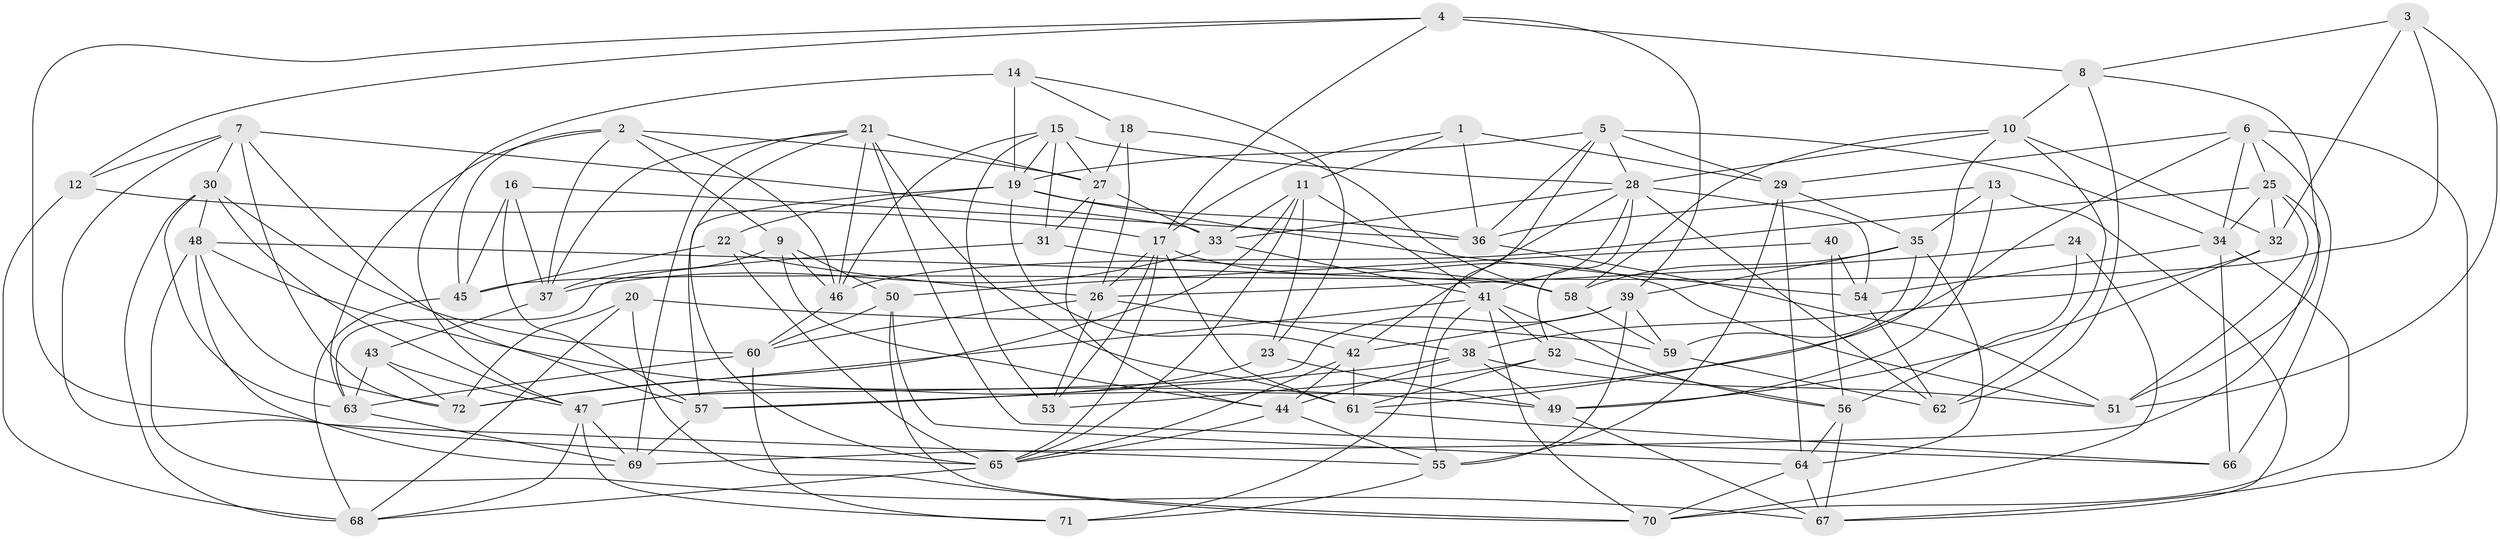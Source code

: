 // original degree distribution, {4: 1.0}
// Generated by graph-tools (version 1.1) at 2025/03/03/09/25 03:03:07]
// undirected, 72 vertices, 201 edges
graph export_dot {
graph [start="1"]
  node [color=gray90,style=filled];
  1;
  2;
  3;
  4;
  5;
  6;
  7;
  8;
  9;
  10;
  11;
  12;
  13;
  14;
  15;
  16;
  17;
  18;
  19;
  20;
  21;
  22;
  23;
  24;
  25;
  26;
  27;
  28;
  29;
  30;
  31;
  32;
  33;
  34;
  35;
  36;
  37;
  38;
  39;
  40;
  41;
  42;
  43;
  44;
  45;
  46;
  47;
  48;
  49;
  50;
  51;
  52;
  53;
  54;
  55;
  56;
  57;
  58;
  59;
  60;
  61;
  62;
  63;
  64;
  65;
  66;
  67;
  68;
  69;
  70;
  71;
  72;
  1 -- 11 [weight=1.0];
  1 -- 17 [weight=1.0];
  1 -- 29 [weight=1.0];
  1 -- 36 [weight=1.0];
  2 -- 9 [weight=1.0];
  2 -- 27 [weight=1.0];
  2 -- 37 [weight=1.0];
  2 -- 45 [weight=1.0];
  2 -- 46 [weight=1.0];
  2 -- 63 [weight=1.0];
  3 -- 8 [weight=1.0];
  3 -- 32 [weight=2.0];
  3 -- 45 [weight=2.0];
  3 -- 51 [weight=1.0];
  4 -- 8 [weight=2.0];
  4 -- 12 [weight=1.0];
  4 -- 17 [weight=1.0];
  4 -- 39 [weight=1.0];
  4 -- 55 [weight=1.0];
  5 -- 19 [weight=1.0];
  5 -- 28 [weight=1.0];
  5 -- 29 [weight=1.0];
  5 -- 34 [weight=1.0];
  5 -- 36 [weight=1.0];
  5 -- 71 [weight=1.0];
  6 -- 25 [weight=1.0];
  6 -- 29 [weight=1.0];
  6 -- 34 [weight=1.0];
  6 -- 57 [weight=1.0];
  6 -- 66 [weight=1.0];
  6 -- 67 [weight=1.0];
  7 -- 12 [weight=1.0];
  7 -- 30 [weight=1.0];
  7 -- 33 [weight=1.0];
  7 -- 57 [weight=1.0];
  7 -- 65 [weight=1.0];
  7 -- 72 [weight=1.0];
  8 -- 10 [weight=1.0];
  8 -- 51 [weight=1.0];
  8 -- 62 [weight=1.0];
  9 -- 37 [weight=1.0];
  9 -- 44 [weight=1.0];
  9 -- 46 [weight=1.0];
  9 -- 50 [weight=2.0];
  10 -- 28 [weight=1.0];
  10 -- 32 [weight=1.0];
  10 -- 58 [weight=1.0];
  10 -- 61 [weight=1.0];
  10 -- 62 [weight=1.0];
  11 -- 23 [weight=1.0];
  11 -- 33 [weight=1.0];
  11 -- 41 [weight=1.0];
  11 -- 65 [weight=1.0];
  11 -- 72 [weight=1.0];
  12 -- 17 [weight=1.0];
  12 -- 68 [weight=1.0];
  13 -- 35 [weight=1.0];
  13 -- 36 [weight=1.0];
  13 -- 49 [weight=1.0];
  13 -- 67 [weight=1.0];
  14 -- 18 [weight=1.0];
  14 -- 19 [weight=3.0];
  14 -- 23 [weight=1.0];
  14 -- 47 [weight=1.0];
  15 -- 19 [weight=1.0];
  15 -- 27 [weight=1.0];
  15 -- 28 [weight=1.0];
  15 -- 31 [weight=1.0];
  15 -- 46 [weight=1.0];
  15 -- 53 [weight=1.0];
  16 -- 36 [weight=1.0];
  16 -- 37 [weight=1.0];
  16 -- 45 [weight=1.0];
  16 -- 57 [weight=1.0];
  17 -- 26 [weight=1.0];
  17 -- 51 [weight=1.0];
  17 -- 53 [weight=1.0];
  17 -- 61 [weight=1.0];
  17 -- 65 [weight=1.0];
  18 -- 26 [weight=1.0];
  18 -- 27 [weight=1.0];
  18 -- 58 [weight=1.0];
  19 -- 22 [weight=1.0];
  19 -- 36 [weight=1.0];
  19 -- 42 [weight=1.0];
  19 -- 54 [weight=1.0];
  19 -- 65 [weight=1.0];
  20 -- 59 [weight=1.0];
  20 -- 68 [weight=1.0];
  20 -- 70 [weight=1.0];
  20 -- 72 [weight=1.0];
  21 -- 27 [weight=2.0];
  21 -- 37 [weight=1.0];
  21 -- 46 [weight=1.0];
  21 -- 57 [weight=1.0];
  21 -- 61 [weight=1.0];
  21 -- 66 [weight=1.0];
  21 -- 69 [weight=1.0];
  22 -- 26 [weight=1.0];
  22 -- 45 [weight=1.0];
  22 -- 65 [weight=1.0];
  23 -- 47 [weight=1.0];
  23 -- 49 [weight=1.0];
  24 -- 26 [weight=2.0];
  24 -- 56 [weight=1.0];
  24 -- 70 [weight=1.0];
  25 -- 32 [weight=1.0];
  25 -- 34 [weight=1.0];
  25 -- 46 [weight=1.0];
  25 -- 51 [weight=1.0];
  25 -- 69 [weight=1.0];
  26 -- 38 [weight=1.0];
  26 -- 53 [weight=1.0];
  26 -- 60 [weight=1.0];
  27 -- 31 [weight=1.0];
  27 -- 33 [weight=1.0];
  27 -- 44 [weight=1.0];
  28 -- 33 [weight=1.0];
  28 -- 41 [weight=1.0];
  28 -- 42 [weight=1.0];
  28 -- 52 [weight=2.0];
  28 -- 54 [weight=1.0];
  28 -- 62 [weight=1.0];
  29 -- 35 [weight=1.0];
  29 -- 55 [weight=1.0];
  29 -- 64 [weight=1.0];
  30 -- 47 [weight=1.0];
  30 -- 48 [weight=1.0];
  30 -- 60 [weight=1.0];
  30 -- 63 [weight=1.0];
  30 -- 68 [weight=1.0];
  31 -- 58 [weight=1.0];
  31 -- 63 [weight=1.0];
  32 -- 38 [weight=1.0];
  32 -- 49 [weight=1.0];
  33 -- 37 [weight=1.0];
  33 -- 41 [weight=1.0];
  34 -- 54 [weight=1.0];
  34 -- 66 [weight=1.0];
  34 -- 70 [weight=1.0];
  35 -- 39 [weight=1.0];
  35 -- 58 [weight=1.0];
  35 -- 59 [weight=1.0];
  35 -- 64 [weight=1.0];
  36 -- 51 [weight=1.0];
  37 -- 43 [weight=1.0];
  38 -- 44 [weight=1.0];
  38 -- 49 [weight=1.0];
  38 -- 51 [weight=1.0];
  38 -- 57 [weight=1.0];
  39 -- 42 [weight=1.0];
  39 -- 47 [weight=1.0];
  39 -- 55 [weight=1.0];
  39 -- 59 [weight=1.0];
  40 -- 50 [weight=1.0];
  40 -- 54 [weight=2.0];
  40 -- 56 [weight=1.0];
  41 -- 52 [weight=1.0];
  41 -- 55 [weight=1.0];
  41 -- 56 [weight=1.0];
  41 -- 70 [weight=1.0];
  41 -- 72 [weight=1.0];
  42 -- 44 [weight=1.0];
  42 -- 61 [weight=1.0];
  42 -- 65 [weight=1.0];
  43 -- 47 [weight=1.0];
  43 -- 63 [weight=1.0];
  43 -- 72 [weight=1.0];
  44 -- 55 [weight=1.0];
  44 -- 65 [weight=1.0];
  45 -- 68 [weight=1.0];
  46 -- 60 [weight=1.0];
  47 -- 68 [weight=1.0];
  47 -- 69 [weight=1.0];
  47 -- 71 [weight=1.0];
  48 -- 49 [weight=1.0];
  48 -- 58 [weight=1.0];
  48 -- 67 [weight=1.0];
  48 -- 69 [weight=1.0];
  48 -- 72 [weight=1.0];
  49 -- 67 [weight=1.0];
  50 -- 60 [weight=1.0];
  50 -- 64 [weight=1.0];
  50 -- 70 [weight=1.0];
  52 -- 53 [weight=1.0];
  52 -- 56 [weight=1.0];
  52 -- 61 [weight=1.0];
  54 -- 62 [weight=1.0];
  55 -- 71 [weight=1.0];
  56 -- 64 [weight=1.0];
  56 -- 67 [weight=1.0];
  57 -- 69 [weight=1.0];
  58 -- 59 [weight=1.0];
  59 -- 62 [weight=2.0];
  60 -- 63 [weight=1.0];
  60 -- 71 [weight=1.0];
  61 -- 66 [weight=1.0];
  63 -- 69 [weight=1.0];
  64 -- 67 [weight=1.0];
  64 -- 70 [weight=1.0];
  65 -- 68 [weight=1.0];
}
